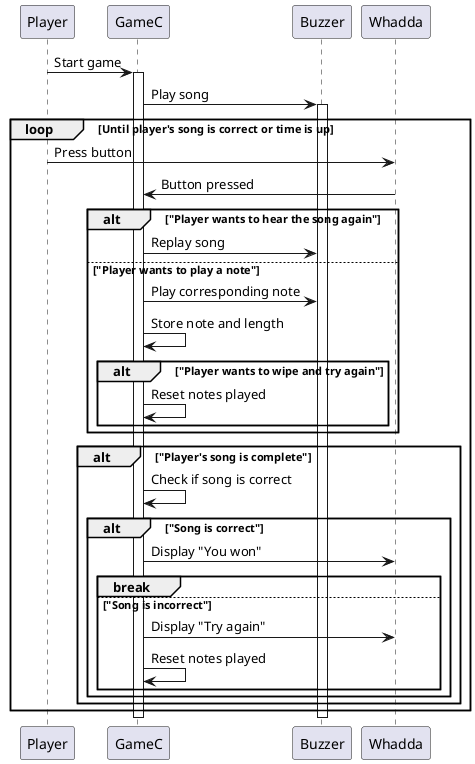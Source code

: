 @startuml
participant Player
participant GameC
participant Buzzer
participant Whadda

Player -> GameC: Start game
activate GameC
GameC -> Buzzer: Play song
activate Buzzer

loop Until player's song is correct or time is up
    Player -> Whadda: Press button
    Whadda -> GameC: Button pressed

    alt "Player wants to hear the song again"
        GameC -> Buzzer: Replay song
    else "Player wants to play a note"
        GameC -> Buzzer: Play corresponding note
        GameC -> GameC: Store note and length

        alt "Player wants to wipe and try again"
            GameC -> GameC: Reset notes played
        end
    end

    alt "Player's song is complete"
        GameC -> GameC: Check if song is correct

        alt "Song is correct"
            GameC -> Whadda: Display "You won"
            break
        else "Song is incorrect"
            GameC -> Whadda: Display "Try again"
            GameC -> GameC: Reset notes played
        end
    end
end
end

deactivate Buzzer
deactivate Whadda
deactivate GameC
@enduml
